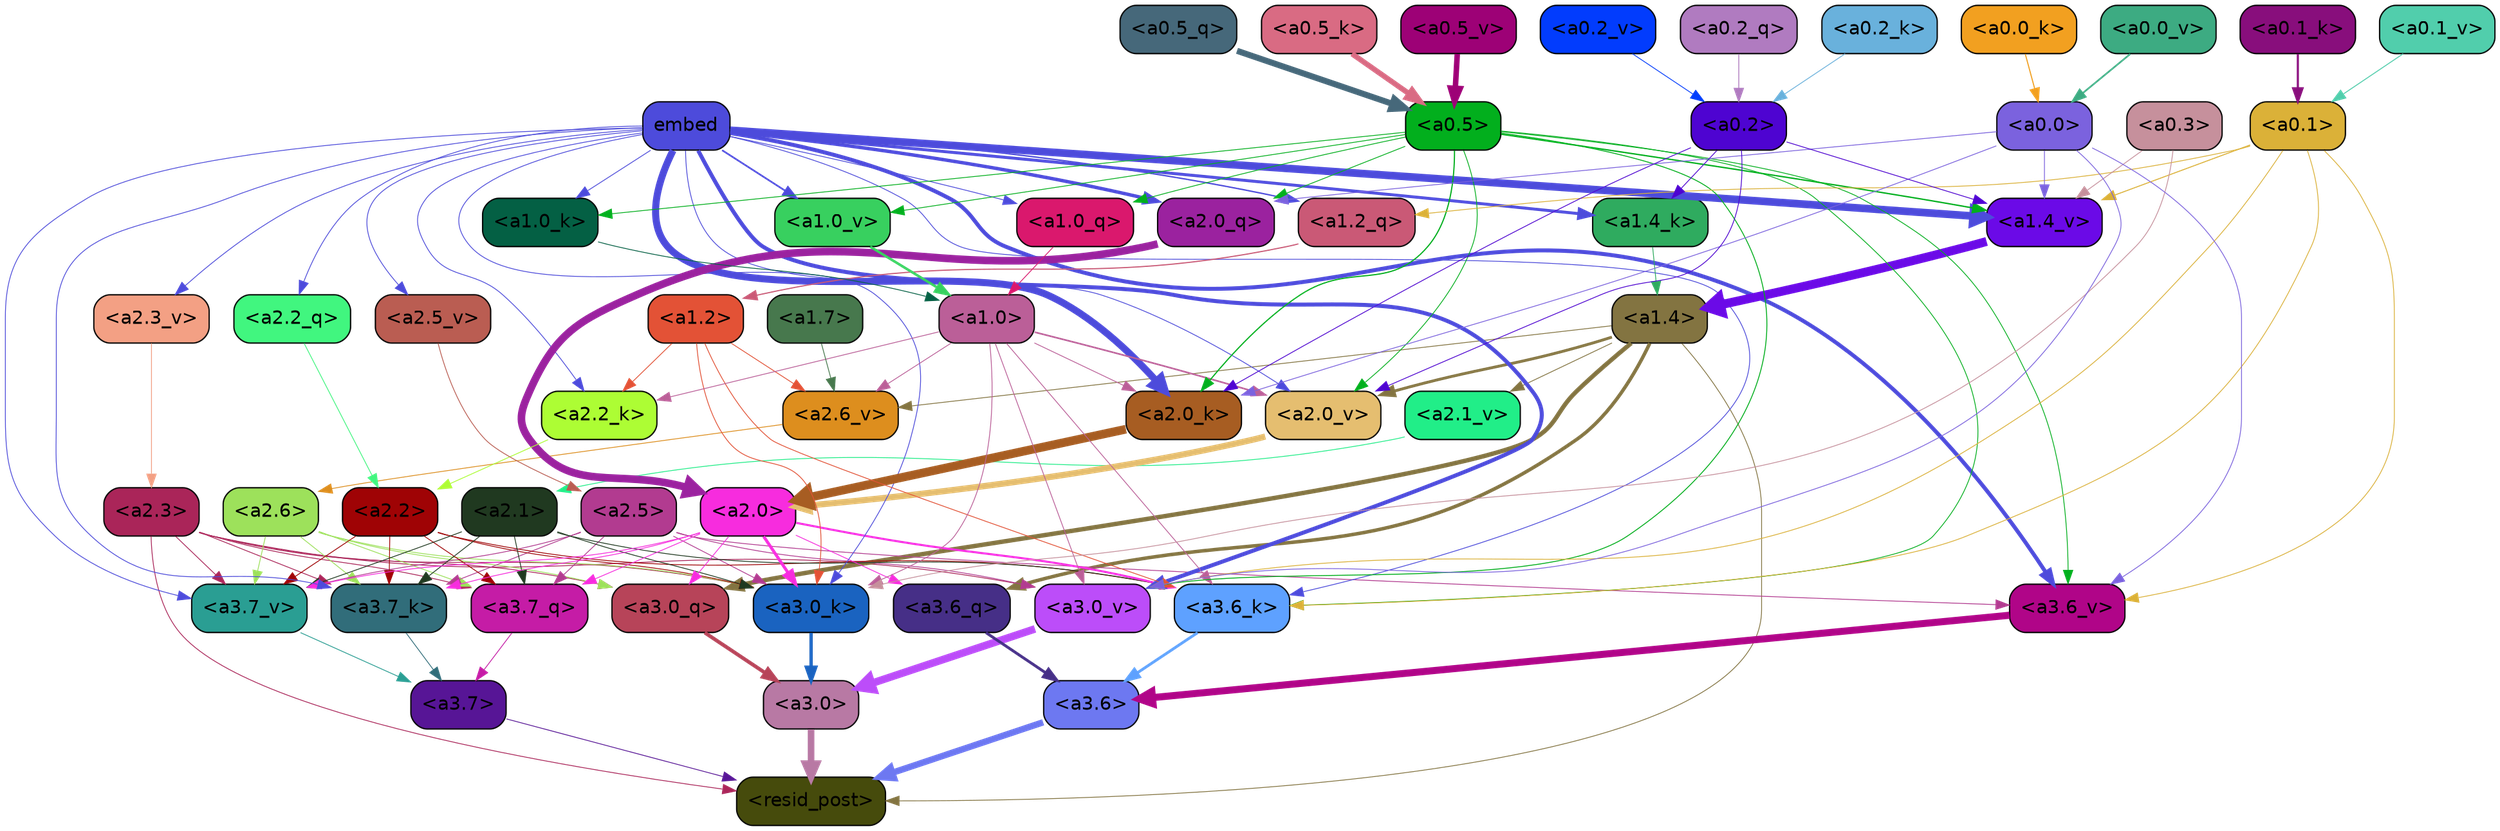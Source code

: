 strict digraph "" {
	graph [bgcolor=transparent,
		layout=dot,
		overlap=false,
		splines=true
	];
	"<a3.7>"	[color=black,
		fillcolor="#571596",
		fontname=Helvetica,
		shape=box,
		style="filled, rounded"];
	"<resid_post>"	[color=black,
		fillcolor="#464b0c",
		fontname=Helvetica,
		shape=box,
		style="filled, rounded"];
	"<a3.7>" -> "<resid_post>"	[color="#571596",
		penwidth=0.6];
	"<a3.6>"	[color=black,
		fillcolor="#6d78f1",
		fontname=Helvetica,
		shape=box,
		style="filled, rounded"];
	"<a3.6>" -> "<resid_post>"	[color="#6d78f1",
		penwidth=4.753257989883423];
	"<a3.0>"	[color=black,
		fillcolor="#b879a4",
		fontname=Helvetica,
		shape=box,
		style="filled, rounded"];
	"<a3.0>" -> "<resid_post>"	[color="#b879a4",
		penwidth=4.90053927898407];
	"<a2.3>"	[color=black,
		fillcolor="#aa2559",
		fontname=Helvetica,
		shape=box,
		style="filled, rounded"];
	"<a2.3>" -> "<resid_post>"	[color="#aa2559",
		penwidth=0.6];
	"<a3.7_q>"	[color=black,
		fillcolor="#c51ca6",
		fontname=Helvetica,
		shape=box,
		style="filled, rounded"];
	"<a2.3>" -> "<a3.7_q>"	[color="#aa2559",
		penwidth=0.6];
	"<a3.0_q>"	[color=black,
		fillcolor="#b74459",
		fontname=Helvetica,
		shape=box,
		style="filled, rounded"];
	"<a2.3>" -> "<a3.0_q>"	[color="#aa2559",
		penwidth=0.6];
	"<a3.7_k>"	[color=black,
		fillcolor="#316d7a",
		fontname=Helvetica,
		shape=box,
		style="filled, rounded"];
	"<a2.3>" -> "<a3.7_k>"	[color="#aa2559",
		penwidth=0.6];
	"<a3.0_k>"	[color=black,
		fillcolor="#1a63c0",
		fontname=Helvetica,
		shape=box,
		style="filled, rounded"];
	"<a2.3>" -> "<a3.0_k>"	[color="#aa2559",
		penwidth=0.6];
	"<a3.7_v>"	[color=black,
		fillcolor="#2a9e93",
		fontname=Helvetica,
		shape=box,
		style="filled, rounded"];
	"<a2.3>" -> "<a3.7_v>"	[color="#aa2559",
		penwidth=0.6];
	"<a3.0_v>"	[color=black,
		fillcolor="#bc4df9",
		fontname=Helvetica,
		shape=box,
		style="filled, rounded"];
	"<a2.3>" -> "<a3.0_v>"	[color="#aa2559",
		penwidth=0.6];
	"<a1.4>"	[color=black,
		fillcolor="#837441",
		fontname=Helvetica,
		shape=box,
		style="filled, rounded"];
	"<a1.4>" -> "<resid_post>"	[color="#837441",
		penwidth=0.6];
	"<a3.6_q>"	[color=black,
		fillcolor="#462f87",
		fontname=Helvetica,
		shape=box,
		style="filled, rounded"];
	"<a1.4>" -> "<a3.6_q>"	[color="#837441",
		penwidth=2.6043437719345093];
	"<a1.4>" -> "<a3.0_q>"	[color="#837441",
		penwidth=3.2779015004634857];
	"<a2.6_v>"	[color=black,
		fillcolor="#dd8e1e",
		fontname=Helvetica,
		shape=box,
		style="filled, rounded"];
	"<a1.4>" -> "<a2.6_v>"	[color="#837441",
		penwidth=0.6];
	"<a2.1_v>"	[color=black,
		fillcolor="#21ee88",
		fontname=Helvetica,
		shape=box,
		style="filled, rounded"];
	"<a1.4>" -> "<a2.1_v>"	[color="#837441",
		penwidth=0.6];
	"<a2.0_v>"	[color=black,
		fillcolor="#e5be70",
		fontname=Helvetica,
		shape=box,
		style="filled, rounded"];
	"<a1.4>" -> "<a2.0_v>"	[color="#837441",
		penwidth=2.089712530374527];
	"<a3.7_q>" -> "<a3.7>"	[color="#c51ca6",
		penwidth=0.6];
	"<a3.6_q>" -> "<a3.6>"	[color="#462f87",
		penwidth=2.091020345687866];
	"<a3.0_q>" -> "<a3.0>"	[color="#b74459",
		penwidth=2.7421876192092896];
	"<a3.7_k>" -> "<a3.7>"	[color="#316d7a",
		penwidth=0.6];
	"<a3.6_k>"	[color=black,
		fillcolor="#5ea1ff",
		fontname=Helvetica,
		shape=box,
		style="filled, rounded"];
	"<a3.6_k>" -> "<a3.6>"	[color="#5ea1ff",
		penwidth=2.048597991466522];
	"<a3.0_k>" -> "<a3.0>"	[color="#1a63c0",
		penwidth=2.476402521133423];
	"<a3.7_v>" -> "<a3.7>"	[color="#2a9e93",
		penwidth=0.6];
	"<a3.6_v>"	[color=black,
		fillcolor="#b00588",
		fontname=Helvetica,
		shape=box,
		style="filled, rounded"];
	"<a3.6_v>" -> "<a3.6>"	[color="#b00588",
		penwidth=5.2550448179244995];
	"<a3.0_v>" -> "<a3.0>"	[color="#bc4df9",
		penwidth=5.652270674705505];
	"<a2.6>"	[color=black,
		fillcolor="#9de15b",
		fontname=Helvetica,
		shape=box,
		style="filled, rounded"];
	"<a2.6>" -> "<a3.7_q>"	[color="#9de15b",
		penwidth=0.6];
	"<a2.6>" -> "<a3.0_q>"	[color="#9de15b",
		penwidth=0.6];
	"<a2.6>" -> "<a3.7_k>"	[color="#9de15b",
		penwidth=0.6];
	"<a2.6>" -> "<a3.0_k>"	[color="#9de15b",
		penwidth=0.6];
	"<a2.6>" -> "<a3.7_v>"	[color="#9de15b",
		penwidth=0.6];
	"<a2.5>"	[color=black,
		fillcolor="#b23b90",
		fontname=Helvetica,
		shape=box,
		style="filled, rounded"];
	"<a2.5>" -> "<a3.7_q>"	[color="#b23b90",
		penwidth=0.6];
	"<a2.5>" -> "<a3.7_k>"	[color="#b23b90",
		penwidth=0.6];
	"<a2.5>" -> "<a3.0_k>"	[color="#b23b90",
		penwidth=0.6];
	"<a2.5>" -> "<a3.7_v>"	[color="#b23b90",
		penwidth=0.6];
	"<a2.5>" -> "<a3.6_v>"	[color="#b23b90",
		penwidth=0.6];
	"<a2.5>" -> "<a3.0_v>"	[color="#b23b90",
		penwidth=0.6];
	"<a2.2>"	[color=black,
		fillcolor="#9f0305",
		fontname=Helvetica,
		shape=box,
		style="filled, rounded"];
	"<a2.2>" -> "<a3.7_q>"	[color="#9f0305",
		penwidth=0.6];
	"<a2.2>" -> "<a3.7_k>"	[color="#9f0305",
		penwidth=0.6];
	"<a2.2>" -> "<a3.6_k>"	[color="#9f0305",
		penwidth=0.6];
	"<a2.2>" -> "<a3.0_k>"	[color="#9f0305",
		penwidth=0.6];
	"<a2.2>" -> "<a3.7_v>"	[color="#9f0305",
		penwidth=0.6];
	"<a2.1>"	[color=black,
		fillcolor="#203920",
		fontname=Helvetica,
		shape=box,
		style="filled, rounded"];
	"<a2.1>" -> "<a3.7_q>"	[color="#203920",
		penwidth=0.6];
	"<a2.1>" -> "<a3.7_k>"	[color="#203920",
		penwidth=0.6];
	"<a2.1>" -> "<a3.6_k>"	[color="#203920",
		penwidth=0.6];
	"<a2.1>" -> "<a3.0_k>"	[color="#203920",
		penwidth=0.6];
	"<a2.1>" -> "<a3.7_v>"	[color="#203920",
		penwidth=0.6];
	"<a2.0>"	[color=black,
		fillcolor="#f72cde",
		fontname=Helvetica,
		shape=box,
		style="filled, rounded"];
	"<a2.0>" -> "<a3.7_q>"	[color="#f72cde",
		penwidth=0.6];
	"<a2.0>" -> "<a3.6_q>"	[color="#f72cde",
		penwidth=0.6];
	"<a2.0>" -> "<a3.0_q>"	[color="#f72cde",
		penwidth=0.6];
	"<a2.0>" -> "<a3.7_k>"	[color="#f72cde",
		penwidth=0.6];
	"<a2.0>" -> "<a3.6_k>"	[color="#f72cde",
		penwidth=1.5290023684501648];
	"<a2.0>" -> "<a3.0_k>"	[color="#f72cde",
		penwidth=2.2551413774490356];
	"<a2.0>" -> "<a3.7_v>"	[color="#f72cde",
		penwidth=0.6];
	embed	[color=black,
		fillcolor="#4d4bdb",
		fontname=Helvetica,
		shape=box,
		style="filled, rounded"];
	embed -> "<a3.7_k>"	[color="#4d4bdb",
		penwidth=0.6];
	embed -> "<a3.6_k>"	[color="#4d4bdb",
		penwidth=0.6];
	embed -> "<a3.0_k>"	[color="#4d4bdb",
		penwidth=0.6];
	embed -> "<a3.7_v>"	[color="#4d4bdb",
		penwidth=0.6];
	embed -> "<a3.6_v>"	[color="#4d4bdb",
		penwidth=2.9556376338005066];
	embed -> "<a3.0_v>"	[color="#4d4bdb",
		penwidth=2.972973108291626];
	"<a2.2_q>"	[color=black,
		fillcolor="#41f67f",
		fontname=Helvetica,
		shape=box,
		style="filled, rounded"];
	embed -> "<a2.2_q>"	[color="#4d4bdb",
		penwidth=0.6];
	"<a2.0_q>"	[color=black,
		fillcolor="#9b229f",
		fontname=Helvetica,
		shape=box,
		style="filled, rounded"];
	embed -> "<a2.0_q>"	[color="#4d4bdb",
		penwidth=2.540744114667177];
	"<a2.2_k>"	[color=black,
		fillcolor="#adfd34",
		fontname=Helvetica,
		shape=box,
		style="filled, rounded"];
	embed -> "<a2.2_k>"	[color="#4d4bdb",
		penwidth=0.6];
	"<a2.0_k>"	[color=black,
		fillcolor="#a75d22",
		fontname=Helvetica,
		shape=box,
		style="filled, rounded"];
	embed -> "<a2.0_k>"	[color="#4d4bdb",
		penwidth=5.233989953994751];
	"<a2.5_v>"	[color=black,
		fillcolor="#ba5d52",
		fontname=Helvetica,
		shape=box,
		style="filled, rounded"];
	embed -> "<a2.5_v>"	[color="#4d4bdb",
		penwidth=0.6];
	"<a2.3_v>"	[color=black,
		fillcolor="#f3a084",
		fontname=Helvetica,
		shape=box,
		style="filled, rounded"];
	embed -> "<a2.3_v>"	[color="#4d4bdb",
		penwidth=0.6];
	embed -> "<a2.0_v>"	[color="#4d4bdb",
		penwidth=0.6];
	"<a1.2_q>"	[color=black,
		fillcolor="#ca5976",
		fontname=Helvetica,
		shape=box,
		style="filled, rounded"];
	embed -> "<a1.2_q>"	[color="#4d4bdb",
		penwidth=1.0232882499694824];
	"<a1.0_q>"	[color=black,
		fillcolor="#da186d",
		fontname=Helvetica,
		shape=box,
		style="filled, rounded"];
	embed -> "<a1.0_q>"	[color="#4d4bdb",
		penwidth=0.6];
	"<a1.4_k>"	[color=black,
		fillcolor="#2fab5f",
		fontname=Helvetica,
		shape=box,
		style="filled, rounded"];
	embed -> "<a1.4_k>"	[color="#4d4bdb",
		penwidth=2.181154489517212];
	"<a1.0_k>"	[color=black,
		fillcolor="#046044",
		fontname=Helvetica,
		shape=box,
		style="filled, rounded"];
	embed -> "<a1.0_k>"	[color="#4d4bdb",
		penwidth=0.6];
	"<a1.4_v>"	[color=black,
		fillcolor="#6b0ae7",
		fontname=Helvetica,
		shape=box,
		style="filled, rounded"];
	embed -> "<a1.4_v>"	[color="#4d4bdb",
		penwidth=5.707561254501343];
	"<a1.0_v>"	[color=black,
		fillcolor="#38d05f",
		fontname=Helvetica,
		shape=box,
		style="filled, rounded"];
	embed -> "<a1.0_v>"	[color="#4d4bdb",
		penwidth=1.26310396194458];
	"<a1.2>"	[color=black,
		fillcolor="#e35236",
		fontname=Helvetica,
		shape=box,
		style="filled, rounded"];
	"<a1.2>" -> "<a3.6_k>"	[color="#e35236",
		penwidth=0.6];
	"<a1.2>" -> "<a3.0_k>"	[color="#e35236",
		penwidth=0.6];
	"<a1.2>" -> "<a2.2_k>"	[color="#e35236",
		penwidth=0.6];
	"<a1.2>" -> "<a2.6_v>"	[color="#e35236",
		penwidth=0.6];
	"<a1.0>"	[color=black,
		fillcolor="#bb5f98",
		fontname=Helvetica,
		shape=box,
		style="filled, rounded"];
	"<a1.0>" -> "<a3.6_k>"	[color="#bb5f98",
		penwidth=0.6];
	"<a1.0>" -> "<a3.0_k>"	[color="#bb5f98",
		penwidth=0.6];
	"<a1.0>" -> "<a3.0_v>"	[color="#bb5f98",
		penwidth=0.6];
	"<a1.0>" -> "<a2.2_k>"	[color="#bb5f98",
		penwidth=0.6];
	"<a1.0>" -> "<a2.0_k>"	[color="#bb5f98",
		penwidth=0.6];
	"<a1.0>" -> "<a2.6_v>"	[color="#bb5f98",
		penwidth=0.6];
	"<a1.0>" -> "<a2.0_v>"	[color="#bb5f98",
		penwidth=1.1915444135665894];
	"<a0.5>"	[color=black,
		fillcolor="#02af1d",
		fontname=Helvetica,
		shape=box,
		style="filled, rounded"];
	"<a0.5>" -> "<a3.6_k>"	[color="#02af1d",
		penwidth=0.6];
	"<a0.5>" -> "<a3.6_v>"	[color="#02af1d",
		penwidth=0.6];
	"<a0.5>" -> "<a3.0_v>"	[color="#02af1d",
		penwidth=0.6790935099124908];
	"<a0.5>" -> "<a2.0_q>"	[color="#02af1d",
		penwidth=0.6];
	"<a0.5>" -> "<a2.0_k>"	[color="#02af1d",
		penwidth=0.8868831396102905];
	"<a0.5>" -> "<a2.0_v>"	[color="#02af1d",
		penwidth=0.6];
	"<a0.5>" -> "<a1.0_q>"	[color="#02af1d",
		penwidth=0.6];
	"<a0.5>" -> "<a1.0_k>"	[color="#02af1d",
		penwidth=0.6];
	"<a0.5>" -> "<a1.4_v>"	[color="#02af1d",
		penwidth=1.0242966413497925];
	"<a0.5>" -> "<a1.0_v>"	[color="#02af1d",
		penwidth=0.6];
	"<a0.1>"	[color=black,
		fillcolor="#dbb138",
		fontname=Helvetica,
		shape=box,
		style="filled, rounded"];
	"<a0.1>" -> "<a3.6_k>"	[color="#dbb138",
		penwidth=0.6];
	"<a0.1>" -> "<a3.6_v>"	[color="#dbb138",
		penwidth=0.6];
	"<a0.1>" -> "<a3.0_v>"	[color="#dbb138",
		penwidth=0.6];
	"<a0.1>" -> "<a1.2_q>"	[color="#dbb138",
		penwidth=0.6];
	"<a0.1>" -> "<a1.4_v>"	[color="#dbb138",
		penwidth=0.7291159629821777];
	"<a0.3>"	[color=black,
		fillcolor="#c6909c",
		fontname=Helvetica,
		shape=box,
		style="filled, rounded"];
	"<a0.3>" -> "<a3.0_k>"	[color="#c6909c",
		penwidth=0.6];
	"<a0.3>" -> "<a1.4_v>"	[color="#c6909c",
		penwidth=0.6];
	"<a0.0>"	[color=black,
		fillcolor="#7b62de",
		fontname=Helvetica,
		shape=box,
		style="filled, rounded"];
	"<a0.0>" -> "<a3.6_v>"	[color="#7b62de",
		penwidth=0.6];
	"<a0.0>" -> "<a3.0_v>"	[color="#7b62de",
		penwidth=0.6];
	"<a0.0>" -> "<a2.0_q>"	[color="#7b62de",
		penwidth=0.6];
	"<a0.0>" -> "<a2.0_k>"	[color="#7b62de",
		penwidth=0.6];
	"<a0.0>" -> "<a1.4_v>"	[color="#7b62de",
		penwidth=0.6];
	"<a2.2_q>" -> "<a2.2>"	[color="#41f67f",
		penwidth=0.6];
	"<a2.0_q>" -> "<a2.0>"	[color="#9b229f",
		penwidth=5.6763341426849365];
	"<a2.2_k>" -> "<a2.2>"	[color="#adfd34",
		penwidth=0.6];
	"<a2.0_k>" -> "<a2.0>"	[color="#a75d22",
		penwidth=6.450865745544434];
	"<a2.6_v>" -> "<a2.6>"	[color="#dd8e1e",
		penwidth=0.6];
	"<a2.5_v>" -> "<a2.5>"	[color="#ba5d52",
		penwidth=0.6];
	"<a2.3_v>" -> "<a2.3>"	[color="#f3a084",
		penwidth=0.6];
	"<a2.1_v>" -> "<a2.1>"	[color="#21ee88",
		penwidth=0.6];
	"<a2.0_v>" -> "<a2.0>"	[color="#e5be70",
		penwidth=4.569358706474304];
	"<a0.2>"	[color=black,
		fillcolor="#4e04d1",
		fontname=Helvetica,
		shape=box,
		style="filled, rounded"];
	"<a0.2>" -> "<a2.0_k>"	[color="#4e04d1",
		penwidth=0.6];
	"<a0.2>" -> "<a2.0_v>"	[color="#4e04d1",
		penwidth=0.6];
	"<a0.2>" -> "<a1.4_k>"	[color="#4e04d1",
		penwidth=0.6];
	"<a0.2>" -> "<a1.4_v>"	[color="#4e04d1",
		penwidth=0.6];
	"<a1.7>"	[color=black,
		fillcolor="#47784d",
		fontname=Helvetica,
		shape=box,
		style="filled, rounded"];
	"<a1.7>" -> "<a2.6_v>"	[color="#47784d",
		penwidth=0.6];
	"<a1.2_q>" -> "<a1.2>"	[color="#ca5976",
		penwidth=0.8473789691925049];
	"<a1.0_q>" -> "<a1.0>"	[color="#da186d",
		penwidth=0.6];
	"<a1.4_k>" -> "<a1.4>"	[color="#2fab5f",
		penwidth=0.6];
	"<a1.0_k>" -> "<a1.0>"	[color="#046044",
		penwidth=0.6];
	"<a1.4_v>" -> "<a1.4>"	[color="#6b0ae7",
		penwidth=6.609479665756226];
	"<a1.0_v>" -> "<a1.0>"	[color="#38d05f",
		penwidth=1.862385869026184];
	"<a0.5_q>"	[color=black,
		fillcolor="#46687a",
		fontname=Helvetica,
		shape=box,
		style="filled, rounded"];
	"<a0.5_q>" -> "<a0.5>"	[color="#46687a",
		penwidth=4.525571644306183];
	"<a0.2_q>"	[color=black,
		fillcolor="#b07bc0",
		fontname=Helvetica,
		shape=box,
		style="filled, rounded"];
	"<a0.2_q>" -> "<a0.2>"	[color="#b07bc0",
		penwidth=0.650632381439209];
	"<a0.5_k>"	[color=black,
		fillcolor="#d96b83",
		fontname=Helvetica,
		shape=box,
		style="filled, rounded"];
	"<a0.5_k>" -> "<a0.5>"	[color="#d96b83",
		penwidth=3.994816780090332];
	"<a0.2_k>"	[color=black,
		fillcolor="#69b1dc",
		fontname=Helvetica,
		shape=box,
		style="filled, rounded"];
	"<a0.2_k>" -> "<a0.2>"	[color="#69b1dc",
		penwidth=0.6];
	"<a0.1_k>"	[color=black,
		fillcolor="#880e7c",
		fontname=Helvetica,
		shape=box,
		style="filled, rounded"];
	"<a0.1_k>" -> "<a0.1>"	[color="#880e7c",
		penwidth=1.5859735012054443];
	"<a0.0_k>"	[color=black,
		fillcolor="#f2a020",
		fontname=Helvetica,
		shape=box,
		style="filled, rounded"];
	"<a0.0_k>" -> "<a0.0>"	[color="#f2a020",
		penwidth=0.8134422302246094];
	"<a0.5_v>"	[color=black,
		fillcolor="#9d0176",
		fontname=Helvetica,
		shape=box,
		style="filled, rounded"];
	"<a0.5_v>" -> "<a0.5>"	[color="#9d0176",
		penwidth=4.101986527442932];
	"<a0.2_v>"	[color=black,
		fillcolor="#023cfd",
		fontname=Helvetica,
		shape=box,
		style="filled, rounded"];
	"<a0.2_v>" -> "<a0.2>"	[color="#023cfd",
		penwidth=0.6];
	"<a0.1_v>"	[color=black,
		fillcolor="#51ceac",
		fontname=Helvetica,
		shape=box,
		style="filled, rounded"];
	"<a0.1_v>" -> "<a0.1>"	[color="#51ceac",
		penwidth=0.6931805610656738];
	"<a0.0_v>"	[color=black,
		fillcolor="#3dab82",
		fontname=Helvetica,
		shape=box,
		style="filled, rounded"];
	"<a0.0_v>" -> "<a0.0>"	[color="#3dab82",
		penwidth=1.2705905437469482];
}

